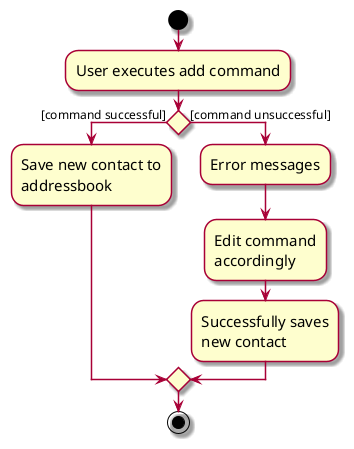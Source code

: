 @startuml
skin rose
skinparam ActivityFontSize 15
skinparam ArrowFontSize 12
start
:User executes add command;

'Since the beta syntax does not support placing the condition outside the
'diamond we place it as the true branch instead.

if () then ([command successful])
    :Save new contact to
    addressbook;
else ([command unsuccessful])
    :Error messages;
    :Edit command
    accordingly;
    :Successfully saves
    new contact;
endif
stop
@enduml

